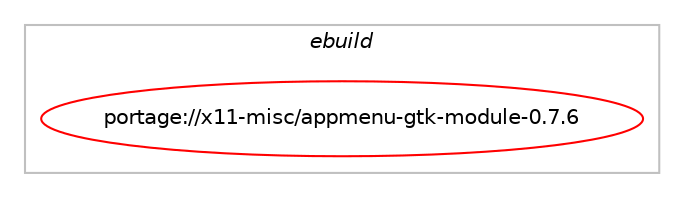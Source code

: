 digraph prolog {

# *************
# Graph options
# *************

newrank=true;
concentrate=true;
compound=true;
graph [rankdir=LR,fontname=Helvetica,fontsize=10,ranksep=1.5];#, ranksep=2.5, nodesep=0.2];
edge  [arrowhead=vee];
node  [fontname=Helvetica,fontsize=10];

# **********
# The ebuild
# **********

subgraph cluster_leftcol {
color=gray;
label=<<i>ebuild</i>>;
id [label="portage://x11-misc/appmenu-gtk-module-0.7.6", color=red, width=4, href="../x11-misc/appmenu-gtk-module-0.7.6.svg"];
}

# ****************
# The dependencies
# ****************

subgraph cluster_midcol {
color=gray;
label=<<i>dependencies</i>>;
subgraph cluster_compile {
fillcolor="#eeeeee";
style=filled;
label=<<i>compile</i>>;
# *** BEGIN UNKNOWN DEPENDENCY TYPE (TODO) ***
# id -> equal(use_conditional_group(positive,gtk2,portage://x11-misc/appmenu-gtk-module-0.7.6,[package_dependency(portage://x11-misc/appmenu-gtk-module-0.7.6,install,no,x11-libs,gtk+,greaterequal,[2.24.0,,,2.24.0],[slot(2)],[])]))
# *** END UNKNOWN DEPENDENCY TYPE (TODO) ***

# *** BEGIN UNKNOWN DEPENDENCY TYPE (TODO) ***
# id -> equal(use_conditional_group(positive,wayland,portage://x11-misc/appmenu-gtk-module-0.7.6,[package_dependency(portage://x11-misc/appmenu-gtk-module-0.7.6,install,no,dev-libs,wayland,none,[,,],[],[])]))
# *** END UNKNOWN DEPENDENCY TYPE (TODO) ***

# *** BEGIN UNKNOWN DEPENDENCY TYPE (TODO) ***
# id -> equal(package_dependency(portage://x11-misc/appmenu-gtk-module-0.7.6,install,no,dev-libs,glib,none,[,,],[],[use(enable(dbus),none)]))
# *** END UNKNOWN DEPENDENCY TYPE (TODO) ***

# *** BEGIN UNKNOWN DEPENDENCY TYPE (TODO) ***
# id -> equal(package_dependency(portage://x11-misc/appmenu-gtk-module-0.7.6,install,no,x11-libs,gtk+,greaterequal,[3.22.0,,,3.22.0],[slot(3)],[use(equal(wayland),none)]))
# *** END UNKNOWN DEPENDENCY TYPE (TODO) ***

}
subgraph cluster_compileandrun {
fillcolor="#eeeeee";
style=filled;
label=<<i>compile and run</i>>;
}
subgraph cluster_run {
fillcolor="#eeeeee";
style=filled;
label=<<i>run</i>>;
# *** BEGIN UNKNOWN DEPENDENCY TYPE (TODO) ***
# id -> equal(use_conditional_group(positive,gtk2,portage://x11-misc/appmenu-gtk-module-0.7.6,[package_dependency(portage://x11-misc/appmenu-gtk-module-0.7.6,run,no,x11-libs,gtk+,greaterequal,[2.24.0,,,2.24.0],[slot(2)],[])]))
# *** END UNKNOWN DEPENDENCY TYPE (TODO) ***

# *** BEGIN UNKNOWN DEPENDENCY TYPE (TODO) ***
# id -> equal(package_dependency(portage://x11-misc/appmenu-gtk-module-0.7.6,run,no,dev-libs,glib,none,[,,],[],[use(enable(dbus),none)]))
# *** END UNKNOWN DEPENDENCY TYPE (TODO) ***

# *** BEGIN UNKNOWN DEPENDENCY TYPE (TODO) ***
# id -> equal(package_dependency(portage://x11-misc/appmenu-gtk-module-0.7.6,run,no,x11-libs,gtk+,greaterequal,[3.22.0,,,3.22.0],[slot(3)],[use(equal(wayland),none)]))
# *** END UNKNOWN DEPENDENCY TYPE (TODO) ***

}
}

# **************
# The candidates
# **************

subgraph cluster_choices {
rank=same;
color=gray;
label=<<i>candidates</i>>;

}

}
